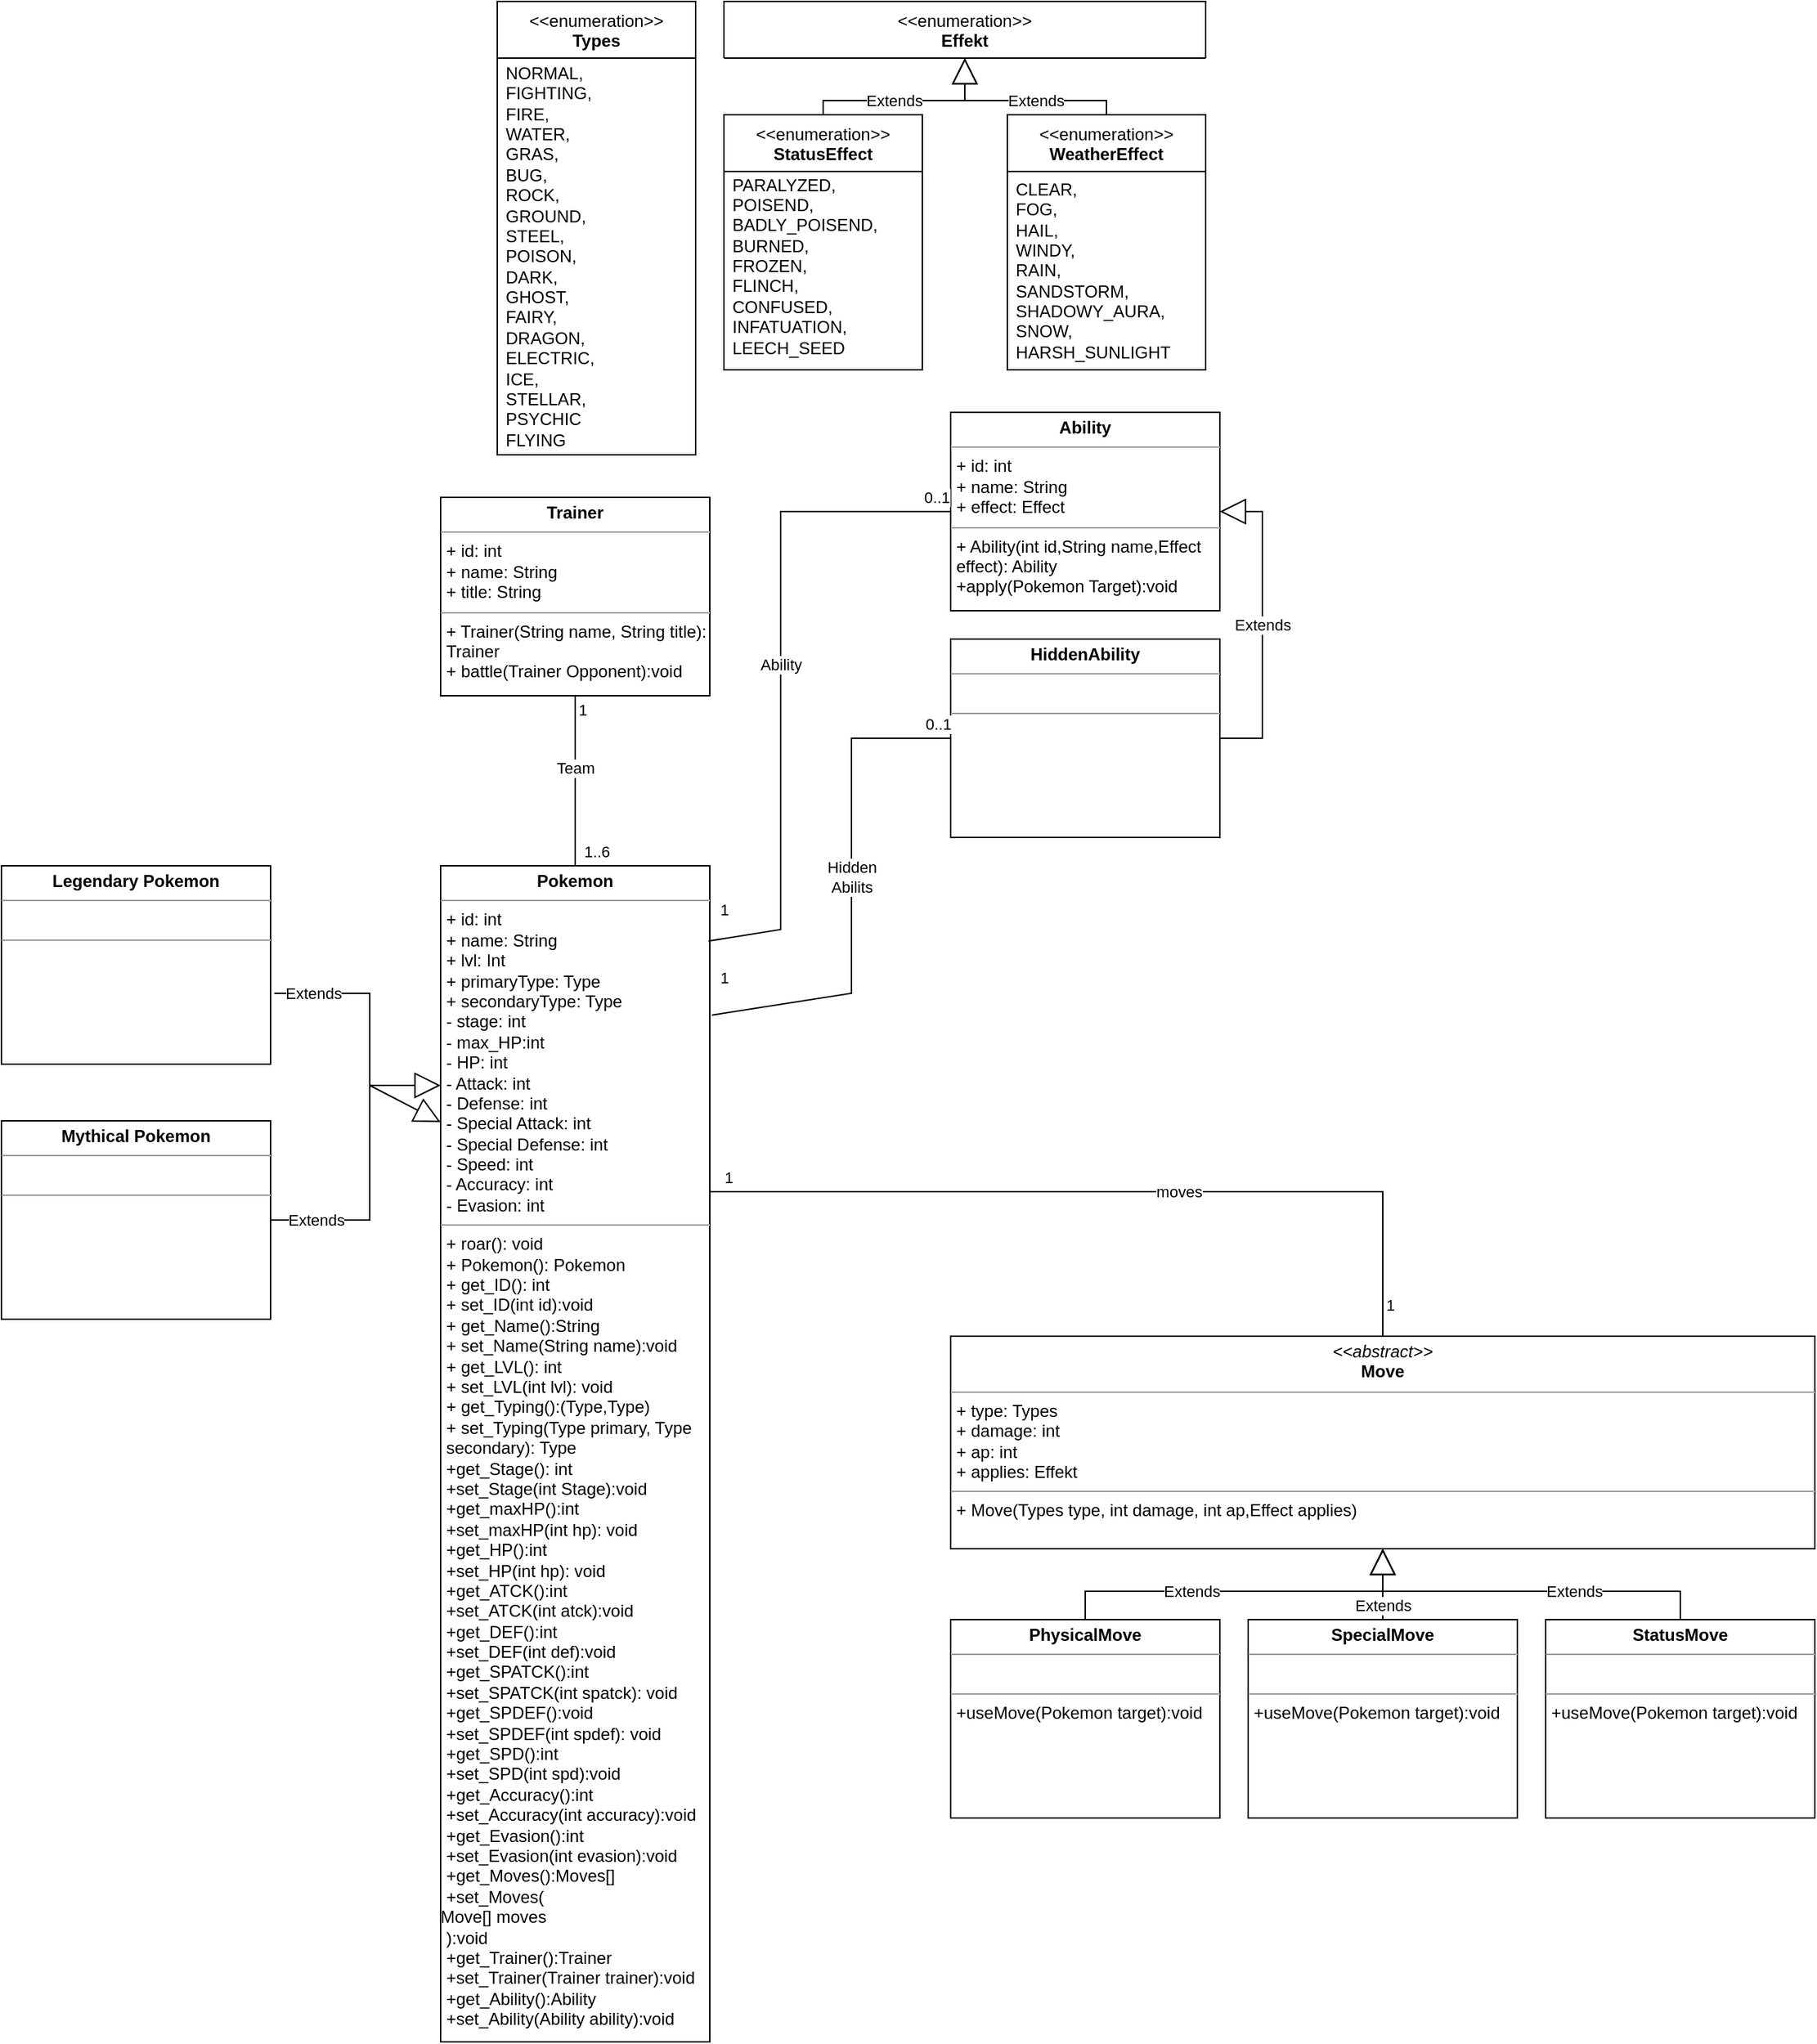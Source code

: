 <mxfile>
    <diagram name="Page-1" id="c4acf3e9-155e-7222-9cf6-157b1a14988f">
        <mxGraphModel dx="367" dy="886" grid="1" gridSize="10" guides="1" tooltips="1" connect="1" arrows="1" fold="1" page="1" pageScale="1" pageWidth="1200" pageHeight="1600" background="none" math="0" shadow="0">
            <root>
                <mxCell id="0"/>
                <mxCell id="1" parent="0"/>
                <mxCell id="8e0EUTz0Gyl777jGOd-I-1" value="&amp;lt;&amp;lt;enumeration&amp;gt;&amp;gt;&lt;br&gt;&lt;b&gt;Types&lt;/b&gt;" style="swimlane;fontStyle=0;align=center;verticalAlign=top;childLayout=stackLayout;horizontal=1;startSize=40;horizontalStack=0;resizeParent=1;resizeParentMax=0;resizeLast=0;collapsible=0;marginBottom=0;html=1;whiteSpace=wrap;" parent="1" vertex="1">
                    <mxGeometry x="360" y="120" width="140" height="320" as="geometry"/>
                </mxCell>
                <mxCell id="8e0EUTz0Gyl777jGOd-I-2" value="NORMAL,&lt;br&gt;FIGHTING,&lt;br&gt;FIRE,&lt;br&gt;WATER,&lt;br&gt;GRAS,&lt;br&gt;BUG,&lt;br&gt;ROCK,&lt;br&gt;GROUND,&lt;br&gt;STEEL,&lt;br&gt;POISON,&lt;br&gt;DARK,&lt;br&gt;GHOST,&lt;br&gt;FAIRY,&lt;br&gt;DRAGON,&lt;br&gt;ELECTRIC,&lt;br&gt;ICE,&lt;br&gt;STELLAR,&lt;br&gt;PSYCHIC&lt;br&gt;FLYING" style="text;html=1;strokeColor=none;fillColor=none;align=left;verticalAlign=middle;spacingLeft=4;spacingRight=4;overflow=hidden;rotatable=0;points=[[0,0.5],[1,0.5]];portConstraint=eastwest;whiteSpace=wrap;" parent="8e0EUTz0Gyl777jGOd-I-1" vertex="1">
                    <mxGeometry y="40" width="140" height="280" as="geometry"/>
                </mxCell>
                <mxCell id="8e0EUTz0Gyl777jGOd-I-7" value="&lt;p style=&quot;margin:0px;margin-top:4px;text-align:center;&quot;&gt;&lt;i&gt;&amp;lt;&amp;lt;abstract&amp;gt;&amp;gt;&lt;/i&gt;&lt;br&gt;&lt;b&gt;Move&lt;/b&gt;&lt;/p&gt;&lt;hr size=&quot;1&quot;&gt;&lt;p style=&quot;margin:0px;margin-left:4px;&quot;&gt;+ type: Types&lt;br&gt;+ damage: int&lt;/p&gt;&lt;p style=&quot;margin:0px;margin-left:4px;&quot;&gt;+ ap: int&lt;/p&gt;&lt;p style=&quot;margin:0px;margin-left:4px;&quot;&gt;+ applies: Effekt&lt;/p&gt;&lt;hr size=&quot;1&quot;&gt;&lt;p style=&quot;margin:0px;margin-left:4px;&quot;&gt;+ Move(Types type, int damage, int ap,Effect applies)&lt;/p&gt;" style="verticalAlign=top;align=left;overflow=fill;html=1;whiteSpace=wrap;" parent="1" vertex="1">
                    <mxGeometry x="680" y="1062" width="610" height="150" as="geometry"/>
                </mxCell>
                <mxCell id="8e0EUTz0Gyl777jGOd-I-8" value="&amp;lt;&amp;lt;enumeration&amp;gt;&amp;gt;&lt;br&gt;&lt;b&gt;Effekt&lt;/b&gt;" style="swimlane;fontStyle=0;align=center;verticalAlign=top;childLayout=stackLayout;horizontal=1;startSize=40;horizontalStack=0;resizeParent=1;resizeParentMax=0;resizeLast=0;collapsible=0;marginBottom=0;html=1;whiteSpace=wrap;" parent="1" vertex="1">
                    <mxGeometry x="520" y="120" width="340" height="40" as="geometry"/>
                </mxCell>
                <mxCell id="8e0EUTz0Gyl777jGOd-I-10" value="&amp;lt;&amp;lt;enumeration&amp;gt;&amp;gt;&lt;br&gt;&lt;b&gt;StatusEffect&lt;/b&gt;" style="swimlane;fontStyle=0;align=center;verticalAlign=top;childLayout=stackLayout;horizontal=1;startSize=40;horizontalStack=0;resizeParent=1;resizeParentMax=0;resizeLast=0;collapsible=0;marginBottom=0;html=1;whiteSpace=wrap;" parent="1" vertex="1">
                    <mxGeometry x="520" y="200" width="140" height="180" as="geometry"/>
                </mxCell>
                <mxCell id="8e0EUTz0Gyl777jGOd-I-11" value="PARALYZED,&lt;br&gt;POISEND,&lt;br&gt;BADLY_POISEND,&lt;br&gt;BURNED,&lt;br&gt;FROZEN,&lt;br&gt;FLINCH,&lt;br&gt;CONFUSED,&lt;br&gt;INFATUATION,&lt;br&gt;LEECH_SEED&lt;br&gt;&lt;div&gt;&lt;br&gt;&lt;/div&gt;" style="text;html=1;strokeColor=none;fillColor=none;align=left;verticalAlign=middle;spacingLeft=4;spacingRight=4;overflow=hidden;rotatable=0;points=[[0,0.5],[1,0.5]];portConstraint=eastwest;whiteSpace=wrap;" parent="8e0EUTz0Gyl777jGOd-I-10" vertex="1">
                    <mxGeometry y="40" width="140" height="140" as="geometry"/>
                </mxCell>
                <mxCell id="8e0EUTz0Gyl777jGOd-I-12" value="Extends" style="endArrow=block;endSize=16;endFill=0;html=1;rounded=0;exitX=0.5;exitY=0;exitDx=0;exitDy=0;" parent="1" source="8e0EUTz0Gyl777jGOd-I-10" edge="1">
                    <mxGeometry x="-0.143" width="160" relative="1" as="geometry">
                        <mxPoint x="650" y="300" as="sourcePoint"/>
                        <mxPoint x="690" y="160" as="targetPoint"/>
                        <Array as="points">
                            <mxPoint x="590" y="190"/>
                            <mxPoint x="690" y="190"/>
                        </Array>
                        <mxPoint as="offset"/>
                    </mxGeometry>
                </mxCell>
                <mxCell id="8e0EUTz0Gyl777jGOd-I-13" value="&amp;lt;&amp;lt;enumeration&amp;gt;&amp;gt;&lt;br&gt;&lt;b&gt;WeatherEffect&lt;/b&gt;" style="swimlane;fontStyle=0;align=center;verticalAlign=top;childLayout=stackLayout;horizontal=1;startSize=40;horizontalStack=0;resizeParent=1;resizeParentMax=0;resizeLast=0;collapsible=0;marginBottom=0;html=1;whiteSpace=wrap;" parent="1" vertex="1">
                    <mxGeometry x="720" y="200" width="140" height="180" as="geometry"/>
                </mxCell>
                <mxCell id="8e0EUTz0Gyl777jGOd-I-14" value="CLEAR,&lt;br&gt;FOG,&lt;br&gt;HAIL,&lt;br&gt;WINDY,&lt;br&gt;RAIN,&lt;br&gt;SANDSTORM,&lt;br&gt;SHADOWY_AURA,&lt;br&gt;SNOW,&lt;br&gt;HARSH_SUNLIGHT" style="text;html=1;strokeColor=none;fillColor=none;align=left;verticalAlign=middle;spacingLeft=4;spacingRight=4;overflow=hidden;rotatable=0;points=[[0,0.5],[1,0.5]];portConstraint=eastwest;whiteSpace=wrap;" parent="8e0EUTz0Gyl777jGOd-I-13" vertex="1">
                    <mxGeometry y="40" width="140" height="140" as="geometry"/>
                </mxCell>
                <mxCell id="8e0EUTz0Gyl777jGOd-I-15" value="Extends" style="endArrow=block;endSize=16;endFill=0;html=1;rounded=0;exitX=0.5;exitY=0;exitDx=0;exitDy=0;entryX=0.5;entryY=1;entryDx=0;entryDy=0;" parent="1" source="8e0EUTz0Gyl777jGOd-I-13" target="8e0EUTz0Gyl777jGOd-I-8" edge="1">
                    <mxGeometry x="-0.143" width="160" relative="1" as="geometry">
                        <mxPoint x="770" y="390" as="sourcePoint"/>
                        <mxPoint x="690" y="220" as="targetPoint"/>
                        <Array as="points">
                            <mxPoint x="790" y="190"/>
                            <mxPoint x="690" y="190"/>
                        </Array>
                        <mxPoint as="offset"/>
                    </mxGeometry>
                </mxCell>
                <mxCell id="8e0EUTz0Gyl777jGOd-I-16" value="&lt;p style=&quot;margin:0px;margin-top:4px;text-align:center;&quot;&gt;&lt;b&gt;PhysicalMove&lt;/b&gt;&lt;/p&gt;&lt;hr size=&quot;1&quot;&gt;&lt;p style=&quot;margin:0px;margin-left:4px;&quot;&gt;&lt;br&gt;&lt;/p&gt;&lt;hr size=&quot;1&quot;&gt;&lt;p style=&quot;margin:0px;margin-left:4px;&quot;&gt;+useMove(Pokemon target):void&lt;/p&gt;" style="verticalAlign=top;align=left;overflow=fill;html=1;whiteSpace=wrap;" parent="1" vertex="1">
                    <mxGeometry x="680" y="1262" width="190" height="140" as="geometry"/>
                </mxCell>
                <mxCell id="8e0EUTz0Gyl777jGOd-I-17" value="&lt;p style=&quot;margin:0px;margin-top:4px;text-align:center;&quot;&gt;&lt;b&gt;SpecialMove&lt;/b&gt;&lt;/p&gt;&lt;hr size=&quot;1&quot;&gt;&lt;p style=&quot;margin:0px;margin-left:4px;&quot;&gt;&lt;br&gt;&lt;/p&gt;&lt;hr size=&quot;1&quot;&gt;&lt;p style=&quot;margin:0px;margin-left:4px;&quot;&gt;+useMove(Pokemon target):void&lt;br&gt;&lt;/p&gt;" style="verticalAlign=top;align=left;overflow=fill;html=1;whiteSpace=wrap;" parent="1" vertex="1">
                    <mxGeometry x="890" y="1262" width="190" height="140" as="geometry"/>
                </mxCell>
                <mxCell id="8e0EUTz0Gyl777jGOd-I-18" value="&lt;p style=&quot;margin:0px;margin-top:4px;text-align:center;&quot;&gt;&lt;b&gt;StatusMove&lt;/b&gt;&lt;/p&gt;&lt;hr size=&quot;1&quot;&gt;&lt;p style=&quot;margin:0px;margin-left:4px;&quot;&gt;&lt;br&gt;&lt;/p&gt;&lt;hr size=&quot;1&quot;&gt;&lt;p style=&quot;margin:0px;margin-left:4px;&quot;&gt;+useMove(Pokemon target):void&lt;br&gt;&lt;/p&gt;" style="verticalAlign=top;align=left;overflow=fill;html=1;whiteSpace=wrap;" parent="1" vertex="1">
                    <mxGeometry x="1100" y="1262" width="190" height="140" as="geometry"/>
                </mxCell>
                <mxCell id="8e0EUTz0Gyl777jGOd-I-19" value="Extends" style="endArrow=block;endSize=16;endFill=0;html=1;rounded=0;exitX=0.5;exitY=0;exitDx=0;exitDy=0;entryX=0.5;entryY=1;entryDx=0;entryDy=0;" parent="1" source="8e0EUTz0Gyl777jGOd-I-16" target="8e0EUTz0Gyl777jGOd-I-7" edge="1">
                    <mxGeometry x="-0.269" width="160" relative="1" as="geometry">
                        <mxPoint x="820" y="1292" as="sourcePoint"/>
                        <mxPoint x="980" y="1292" as="targetPoint"/>
                        <Array as="points">
                            <mxPoint x="775" y="1242"/>
                            <mxPoint x="985" y="1242"/>
                        </Array>
                        <mxPoint as="offset"/>
                    </mxGeometry>
                </mxCell>
                <mxCell id="8e0EUTz0Gyl777jGOd-I-20" value="" style="endArrow=block;endSize=16;endFill=0;html=1;rounded=0;exitX=0.5;exitY=0;exitDx=0;exitDy=0;" parent="1" source="8e0EUTz0Gyl777jGOd-I-17" edge="1">
                    <mxGeometry width="160" relative="1" as="geometry">
                        <mxPoint x="820" y="1292" as="sourcePoint"/>
                        <mxPoint x="985" y="1212" as="targetPoint"/>
                    </mxGeometry>
                </mxCell>
                <mxCell id="8e0EUTz0Gyl777jGOd-I-22" value="Extends" style="edgeLabel;html=1;align=center;verticalAlign=middle;resizable=0;points=[];" parent="8e0EUTz0Gyl777jGOd-I-20" vertex="1" connectable="0">
                    <mxGeometry x="-0.468" relative="1" as="geometry">
                        <mxPoint y="3" as="offset"/>
                    </mxGeometry>
                </mxCell>
                <mxCell id="8e0EUTz0Gyl777jGOd-I-21" value="Extends" style="endArrow=block;endSize=16;endFill=0;html=1;rounded=0;exitX=0.5;exitY=0;exitDx=0;exitDy=0;entryX=0.5;entryY=1;entryDx=0;entryDy=0;" parent="1" source="8e0EUTz0Gyl777jGOd-I-18" target="8e0EUTz0Gyl777jGOd-I-7" edge="1">
                    <mxGeometry x="-0.269" width="160" relative="1" as="geometry">
                        <mxPoint x="820" y="1292" as="sourcePoint"/>
                        <mxPoint x="980" y="1212" as="targetPoint"/>
                        <Array as="points">
                            <mxPoint x="1195" y="1242"/>
                            <mxPoint x="985" y="1242"/>
                        </Array>
                        <mxPoint as="offset"/>
                    </mxGeometry>
                </mxCell>
                <mxCell id="8e0EUTz0Gyl777jGOd-I-23" value="&lt;p style=&quot;margin:0px;margin-top:4px;text-align:center;&quot;&gt;&lt;b&gt;Pokemon&lt;/b&gt;&lt;/p&gt;&lt;hr size=&quot;1&quot;&gt;&lt;p style=&quot;margin:0px;margin-left:4px;&quot;&gt;+ id: int&lt;/p&gt;&lt;p style=&quot;margin:0px;margin-left:4px;&quot;&gt;+ name: String&lt;/p&gt;&lt;p style=&quot;margin:0px;margin-left:4px;&quot;&gt;+ lvl: Int&lt;br&gt;+ primaryType: Type&lt;/p&gt;&lt;p style=&quot;margin:0px;margin-left:4px;&quot;&gt;+ secondaryType: Type&lt;/p&gt;&lt;p style=&quot;margin:0px;margin-left:4px;&quot;&gt;- stage: int&lt;/p&gt;&lt;p style=&quot;margin:0px;margin-left:4px;&quot;&gt;- max_HP:int&lt;/p&gt;&lt;p style=&quot;margin:0px;margin-left:4px;&quot;&gt;&lt;span style=&quot;background-color: initial;&quot;&gt;- HP: int&lt;/span&gt;&lt;/p&gt;&lt;p style=&quot;margin: 0px 0px 0px 4px;&quot;&gt;- Attack: int&lt;/p&gt;&lt;p style=&quot;margin: 0px 0px 0px 4px;&quot;&gt;- Defense: int&lt;/p&gt;&lt;p style=&quot;margin: 0px 0px 0px 4px;&quot;&gt;- Special Attack: int&lt;/p&gt;&lt;p style=&quot;margin: 0px 0px 0px 4px;&quot;&gt;- Special Defense: int&lt;/p&gt;&lt;p style=&quot;margin: 0px 0px 0px 4px;&quot;&gt;- Speed: int&lt;/p&gt;&lt;p style=&quot;margin: 0px 0px 0px 4px;&quot;&gt;- Accuracy: int&lt;/p&gt;&lt;p style=&quot;margin: 0px 0px 0px 4px;&quot;&gt;- Evasion: int&lt;/p&gt;&lt;hr size=&quot;1&quot;&gt;&lt;p style=&quot;margin:0px;margin-left:4px;&quot;&gt;+ roar(): void&lt;/p&gt;&lt;p style=&quot;margin:0px;margin-left:4px;&quot;&gt;+ Pokemon(): Pokemon&lt;/p&gt;&lt;p style=&quot;margin:0px;margin-left:4px;&quot;&gt;+ get_ID(): int&lt;/p&gt;&lt;p style=&quot;margin:0px;margin-left:4px;&quot;&gt;+ set_ID(int id):void&lt;/p&gt;&lt;p style=&quot;margin:0px;margin-left:4px;&quot;&gt;+ get_Name():String&lt;/p&gt;&lt;p style=&quot;margin:0px;margin-left:4px;&quot;&gt;+ set_Name(String name):void&lt;/p&gt;&lt;p style=&quot;margin:0px;margin-left:4px;&quot;&gt;+ get_LVL(): int&lt;/p&gt;&lt;p style=&quot;margin:0px;margin-left:4px;&quot;&gt;+ set_LVL(int lvl): void&lt;/p&gt;&lt;p style=&quot;margin:0px;margin-left:4px;&quot;&gt;+ get_Typing():(Type,Type)&lt;/p&gt;&lt;p style=&quot;margin:0px;margin-left:4px;&quot;&gt;+ set_Typing(Type primary, Type secondary): Type&lt;/p&gt;&lt;p style=&quot;margin:0px;margin-left:4px;&quot;&gt;+get_Stage(): int&lt;/p&gt;&lt;p style=&quot;margin:0px;margin-left:4px;&quot;&gt;+set_Stage(int Stage):void&lt;/p&gt;&lt;p style=&quot;margin:0px;margin-left:4px;&quot;&gt;+get_maxHP():int&lt;/p&gt;&lt;p style=&quot;margin:0px;margin-left:4px;&quot;&gt;+set_maxHP(int hp): void&lt;/p&gt;&lt;p style=&quot;margin:0px;margin-left:4px;&quot;&gt;+get_HP():int&lt;/p&gt;&lt;p style=&quot;margin:0px;margin-left:4px;&quot;&gt;+set_HP(int hp): void&lt;/p&gt;&lt;p style=&quot;margin:0px;margin-left:4px;&quot;&gt;+get_ATCK():int&lt;/p&gt;&lt;p style=&quot;margin:0px;margin-left:4px;&quot;&gt;+set_ATCK(int atck):void&lt;/p&gt;&lt;p style=&quot;margin:0px;margin-left:4px;&quot;&gt;+get_DEF():int&lt;/p&gt;&lt;p style=&quot;margin:0px;margin-left:4px;&quot;&gt;+set_DEF(int def):void&lt;/p&gt;&lt;p style=&quot;margin:0px;margin-left:4px;&quot;&gt;+get_SPATCK():int&lt;/p&gt;&lt;p style=&quot;margin:0px;margin-left:4px;&quot;&gt;+set_SPATCK(int spatck): void&lt;/p&gt;&lt;p style=&quot;margin:0px;margin-left:4px;&quot;&gt;+get_SPDEF():void&lt;/p&gt;&lt;p style=&quot;margin:0px;margin-left:4px;&quot;&gt;+set_SPDEF(int spdef): void&lt;/p&gt;&lt;p style=&quot;margin:0px;margin-left:4px;&quot;&gt;+get_SPD():int&lt;/p&gt;&lt;p style=&quot;margin:0px;margin-left:4px;&quot;&gt;+set_SPD(int spd):void&lt;/p&gt;&lt;p style=&quot;margin:0px;margin-left:4px;&quot;&gt;+get_Accuracy():int&lt;/p&gt;&lt;p style=&quot;margin:0px;margin-left:4px;&quot;&gt;+set_Accuracy(int accuracy):void&lt;/p&gt;&lt;p style=&quot;margin:0px;margin-left:4px;&quot;&gt;+get_Evasion():int&lt;/p&gt;&lt;p style=&quot;margin:0px;margin-left:4px;&quot;&gt;+set_Evasion(int evasion):void&lt;/p&gt;&lt;p style=&quot;margin:0px;margin-left:4px;&quot;&gt;+get_Moves():Moves[]&lt;/p&gt;&lt;p style=&quot;margin:0px;margin-left:4px;&quot;&gt;+set_Moves(&lt;/p&gt;Move[] moves&lt;p style=&quot;margin:0px;margin-left:4px;&quot;&gt;):void&lt;/p&gt;&lt;p style=&quot;margin:0px;margin-left:4px;&quot;&gt;+get_Trainer():Trainer&lt;/p&gt;&lt;p style=&quot;margin:0px;margin-left:4px;&quot;&gt;+set_Trainer(Trainer trainer):void&lt;/p&gt;&lt;p style=&quot;margin:0px;margin-left:4px;&quot;&gt;+get_Ability():Ability&lt;/p&gt;&lt;p style=&quot;margin:0px;margin-left:4px;&quot;&gt;+set_Ability(Ability ability):void&lt;/p&gt;" style="verticalAlign=top;align=left;overflow=fill;html=1;whiteSpace=wrap;" parent="1" vertex="1">
                    <mxGeometry x="320" y="730" width="190" height="830" as="geometry"/>
                </mxCell>
                <mxCell id="vzl2dJ7_pco49igL7FVM-17" value="" style="endArrow=none;html=1;rounded=0;exitX=0.5;exitY=0;exitDx=0;exitDy=0;" parent="1" source="8e0EUTz0Gyl777jGOd-I-7" edge="1">
                    <mxGeometry width="50" height="50" relative="1" as="geometry">
                        <mxPoint x="710" y="980" as="sourcePoint"/>
                        <mxPoint x="510" y="960" as="targetPoint"/>
                        <Array as="points">
                            <mxPoint x="985" y="960"/>
                            <mxPoint x="600" y="960"/>
                        </Array>
                    </mxGeometry>
                </mxCell>
                <mxCell id="vzl2dJ7_pco49igL7FVM-18" value="moves" style="edgeLabel;html=1;align=center;verticalAlign=middle;resizable=0;points=[];" parent="vzl2dJ7_pco49igL7FVM-17" vertex="1" connectable="0">
                    <mxGeometry x="-0.038" y="-1" relative="1" as="geometry">
                        <mxPoint x="31" y="1" as="offset"/>
                    </mxGeometry>
                </mxCell>
                <mxCell id="vzl2dJ7_pco49igL7FVM-19" value="1" style="edgeLabel;html=1;align=center;verticalAlign=middle;resizable=0;points=[];" parent="vzl2dJ7_pco49igL7FVM-17" vertex="1" connectable="0">
                    <mxGeometry x="0.908" y="1" relative="1" as="geometry">
                        <mxPoint x="-14" y="-11" as="offset"/>
                    </mxGeometry>
                </mxCell>
                <mxCell id="vzl2dJ7_pco49igL7FVM-20" value="1" style="edgeLabel;html=1;align=center;verticalAlign=middle;resizable=0;points=[];" parent="vzl2dJ7_pco49igL7FVM-17" vertex="1" connectable="0">
                    <mxGeometry x="-0.923" relative="1" as="geometry">
                        <mxPoint x="5" as="offset"/>
                    </mxGeometry>
                </mxCell>
                <mxCell id="vzl2dJ7_pco49igL7FVM-21" value="&lt;p style=&quot;margin:0px;margin-top:4px;text-align:center;&quot;&gt;&lt;b&gt;Legendary Pokemon&lt;/b&gt;&lt;/p&gt;&lt;hr size=&quot;1&quot;&gt;&lt;p style=&quot;margin:0px;margin-left:4px;&quot;&gt;&lt;br&gt;&lt;/p&gt;&lt;hr size=&quot;1&quot;&gt;&lt;p style=&quot;margin:0px;margin-left:4px;&quot;&gt;&lt;br&gt;&lt;/p&gt;" style="verticalAlign=top;align=left;overflow=fill;html=1;whiteSpace=wrap;" parent="1" vertex="1">
                    <mxGeometry x="10" y="730" width="190" height="140" as="geometry"/>
                </mxCell>
                <mxCell id="vzl2dJ7_pco49igL7FVM-22" value="&lt;p style=&quot;margin:0px;margin-top:4px;text-align:center;&quot;&gt;&lt;b&gt;Mythical Pokemon&lt;/b&gt;&lt;/p&gt;&lt;hr size=&quot;1&quot;&gt;&lt;p style=&quot;margin:0px;margin-left:4px;&quot;&gt;&lt;br&gt;&lt;/p&gt;&lt;hr size=&quot;1&quot;&gt;&lt;p style=&quot;margin:0px;margin-left:4px;&quot;&gt;&lt;br&gt;&lt;/p&gt;" style="verticalAlign=top;align=left;overflow=fill;html=1;whiteSpace=wrap;" parent="1" vertex="1">
                    <mxGeometry x="10" y="910" width="190" height="140" as="geometry"/>
                </mxCell>
                <mxCell id="vzl2dJ7_pco49igL7FVM-27" value="" style="endArrow=block;endSize=16;endFill=0;html=1;rounded=0;exitX=1.014;exitY=0.643;exitDx=0;exitDy=0;exitPerimeter=0;" parent="1" source="vzl2dJ7_pco49igL7FVM-21" edge="1">
                    <mxGeometry width="160" relative="1" as="geometry">
                        <mxPoint x="160" y="1255" as="sourcePoint"/>
                        <mxPoint x="320" y="885" as="targetPoint"/>
                        <Array as="points">
                            <mxPoint x="270" y="820"/>
                            <mxPoint x="270" y="885"/>
                        </Array>
                    </mxGeometry>
                </mxCell>
                <mxCell id="vzl2dJ7_pco49igL7FVM-28" value="Extends" style="edgeLabel;html=1;align=center;verticalAlign=middle;resizable=0;points=[];" parent="vzl2dJ7_pco49igL7FVM-27" vertex="1" connectable="0">
                    <mxGeometry x="-0.468" relative="1" as="geometry">
                        <mxPoint x="-21" as="offset"/>
                    </mxGeometry>
                </mxCell>
                <mxCell id="vzl2dJ7_pco49igL7FVM-29" value="" style="endArrow=block;endSize=16;endFill=0;html=1;rounded=0;exitX=1;exitY=0.5;exitDx=0;exitDy=0;entryX=0;entryY=0.218;entryDx=0;entryDy=0;entryPerimeter=0;" parent="1" source="vzl2dJ7_pco49igL7FVM-22" target="8e0EUTz0Gyl777jGOd-I-23" edge="1">
                    <mxGeometry width="160" relative="1" as="geometry">
                        <mxPoint x="250" y="930" as="sourcePoint"/>
                        <mxPoint x="367" y="930" as="targetPoint"/>
                        <Array as="points">
                            <mxPoint x="270" y="980"/>
                            <mxPoint x="270" y="885"/>
                        </Array>
                    </mxGeometry>
                </mxCell>
                <mxCell id="vzl2dJ7_pco49igL7FVM-30" value="Extends" style="edgeLabel;html=1;align=center;verticalAlign=middle;resizable=0;points=[];" parent="vzl2dJ7_pco49igL7FVM-29" vertex="1" connectable="0">
                    <mxGeometry x="-0.468" relative="1" as="geometry">
                        <mxPoint x="-27" as="offset"/>
                    </mxGeometry>
                </mxCell>
                <mxCell id="vzl2dJ7_pco49igL7FVM-48" value="&lt;p style=&quot;margin:0px;margin-top:4px;text-align:center;&quot;&gt;&lt;b&gt;Trainer&lt;/b&gt;&lt;/p&gt;&lt;hr size=&quot;1&quot;&gt;&lt;p style=&quot;margin:0px;margin-left:4px;&quot;&gt;+ id: int&lt;/p&gt;&lt;p style=&quot;margin:0px;margin-left:4px;&quot;&gt;+ name: String&lt;/p&gt;&lt;p style=&quot;margin:0px;margin-left:4px;&quot;&gt;+ title: String&lt;/p&gt;&lt;hr size=&quot;1&quot;&gt;&lt;p style=&quot;margin:0px;margin-left:4px;&quot;&gt;+ Trainer(String name, String title): Trainer&lt;/p&gt;&lt;p style=&quot;margin:0px;margin-left:4px;&quot;&gt;&lt;span style=&quot;background-color: initial;&quot;&gt;+ battle(Trainer Opponent):void&lt;/span&gt;&lt;br&gt;&lt;/p&gt;" style="verticalAlign=top;align=left;overflow=fill;html=1;whiteSpace=wrap;" parent="1" vertex="1">
                    <mxGeometry x="320" y="470" width="190" height="140" as="geometry"/>
                </mxCell>
                <mxCell id="vzl2dJ7_pco49igL7FVM-49" value="&lt;p style=&quot;margin:0px;margin-top:4px;text-align:center;&quot;&gt;&lt;b&gt;Ability&lt;/b&gt;&lt;/p&gt;&lt;hr size=&quot;1&quot;&gt;&lt;p style=&quot;margin:0px;margin-left:4px;&quot;&gt;+ id: int&lt;/p&gt;&lt;p style=&quot;margin:0px;margin-left:4px;&quot;&gt;+ name: String&lt;/p&gt;&lt;p style=&quot;margin:0px;margin-left:4px;&quot;&gt;+ effect: Effect&lt;/p&gt;&lt;hr size=&quot;1&quot;&gt;&lt;p style=&quot;margin:0px;margin-left:4px;&quot;&gt;+ Ability(int id,String name,Effect effect): Ability&lt;/p&gt;&lt;p style=&quot;margin:0px;margin-left:4px;&quot;&gt;+apply(Pokemon Target):void&lt;/p&gt;" style="verticalAlign=top;align=left;overflow=fill;html=1;whiteSpace=wrap;" parent="1" vertex="1">
                    <mxGeometry x="680" y="410" width="190" height="140" as="geometry"/>
                </mxCell>
                <mxCell id="vzl2dJ7_pco49igL7FVM-50" value="&lt;p style=&quot;margin:0px;margin-top:4px;text-align:center;&quot;&gt;&lt;b&gt;HiddenAbility&lt;/b&gt;&lt;/p&gt;&lt;hr size=&quot;1&quot;&gt;&lt;p style=&quot;margin:0px;margin-left:4px;&quot;&gt;&lt;br&gt;&lt;/p&gt;&lt;hr size=&quot;1&quot;&gt;&lt;p style=&quot;margin:0px;margin-left:4px;&quot;&gt;&lt;br&gt;&lt;/p&gt;" style="verticalAlign=top;align=left;overflow=fill;html=1;whiteSpace=wrap;" parent="1" vertex="1">
                    <mxGeometry x="680" y="570" width="190" height="140" as="geometry"/>
                </mxCell>
                <mxCell id="vzl2dJ7_pco49igL7FVM-51" value="" style="endArrow=block;endSize=16;endFill=0;html=1;rounded=0;entryX=1;entryY=0.5;entryDx=0;entryDy=0;exitX=1;exitY=0.5;exitDx=0;exitDy=0;" parent="1" source="vzl2dJ7_pco49igL7FVM-50" target="vzl2dJ7_pco49igL7FVM-49" edge="1">
                    <mxGeometry width="160" relative="1" as="geometry">
                        <mxPoint x="1080" y="440" as="sourcePoint"/>
                        <mxPoint x="930" y="410" as="targetPoint"/>
                        <Array as="points">
                            <mxPoint x="900" y="640"/>
                            <mxPoint x="900" y="480"/>
                        </Array>
                    </mxGeometry>
                </mxCell>
                <mxCell id="vzl2dJ7_pco49igL7FVM-52" value="Extends" style="edgeLabel;html=1;align=center;verticalAlign=middle;resizable=0;points=[];" parent="vzl2dJ7_pco49igL7FVM-51" vertex="1" connectable="0">
                    <mxGeometry x="-0.468" relative="1" as="geometry">
                        <mxPoint y="-52" as="offset"/>
                    </mxGeometry>
                </mxCell>
                <mxCell id="vzl2dJ7_pco49igL7FVM-53" value="" style="endArrow=none;html=1;rounded=0;exitX=0.995;exitY=0.064;exitDx=0;exitDy=0;entryX=0;entryY=0.5;entryDx=0;entryDy=0;exitPerimeter=0;" parent="1" source="8e0EUTz0Gyl777jGOd-I-23" target="vzl2dJ7_pco49igL7FVM-49" edge="1">
                    <mxGeometry width="50" height="50" relative="1" as="geometry">
                        <mxPoint x="500" y="681" as="sourcePoint"/>
                        <mxPoint x="670" y="680" as="targetPoint"/>
                        <Array as="points">
                            <mxPoint x="560" y="775"/>
                            <mxPoint x="560" y="480"/>
                        </Array>
                    </mxGeometry>
                </mxCell>
                <mxCell id="vzl2dJ7_pco49igL7FVM-54" value="1" style="edgeLabel;html=1;align=center;verticalAlign=middle;resizable=0;points=[];" parent="vzl2dJ7_pco49igL7FVM-53" vertex="1" connectable="0">
                    <mxGeometry x="-0.38" y="-1" relative="1" as="geometry">
                        <mxPoint x="-41" y="79" as="offset"/>
                    </mxGeometry>
                </mxCell>
                <mxCell id="vzl2dJ7_pco49igL7FVM-55" value="0..1" style="edgeLabel;html=1;align=center;verticalAlign=middle;resizable=0;points=[];" parent="vzl2dJ7_pco49igL7FVM-53" vertex="1" connectable="0">
                    <mxGeometry x="0.569" y="2" relative="1" as="geometry">
                        <mxPoint x="90" y="-8" as="offset"/>
                    </mxGeometry>
                </mxCell>
                <mxCell id="vzl2dJ7_pco49igL7FVM-56" value="Ability" style="edgeLabel;html=1;align=center;verticalAlign=middle;resizable=0;points=[];" parent="vzl2dJ7_pco49igL7FVM-53" vertex="1" connectable="0">
                    <mxGeometry x="-0.02" relative="1" as="geometry">
                        <mxPoint y="-10" as="offset"/>
                    </mxGeometry>
                </mxCell>
                <mxCell id="vzl2dJ7_pco49igL7FVM-58" value="" style="endArrow=none;html=1;rounded=0;exitX=1.008;exitY=0.127;exitDx=0;exitDy=0;exitPerimeter=0;" parent="1" source="8e0EUTz0Gyl777jGOd-I-23" target="vzl2dJ7_pco49igL7FVM-50" edge="1">
                    <mxGeometry width="50" height="50" relative="1" as="geometry">
                        <mxPoint x="520" y="820" as="sourcePoint"/>
                        <mxPoint x="690" y="490" as="targetPoint"/>
                        <Array as="points">
                            <mxPoint x="610" y="820"/>
                            <mxPoint x="610" y="640"/>
                        </Array>
                    </mxGeometry>
                </mxCell>
                <mxCell id="vzl2dJ7_pco49igL7FVM-59" value="1" style="edgeLabel;html=1;align=center;verticalAlign=middle;resizable=0;points=[];" parent="vzl2dJ7_pco49igL7FVM-58" vertex="1" connectable="0">
                    <mxGeometry x="-0.38" y="-1" relative="1" as="geometry">
                        <mxPoint x="-91" y="-2" as="offset"/>
                    </mxGeometry>
                </mxCell>
                <mxCell id="vzl2dJ7_pco49igL7FVM-61" value="Hidden&lt;br&gt;Abilits" style="edgeLabel;html=1;align=center;verticalAlign=middle;resizable=0;points=[];" parent="vzl2dJ7_pco49igL7FVM-58" vertex="1" connectable="0">
                    <mxGeometry x="-0.02" relative="1" as="geometry">
                        <mxPoint y="-10" as="offset"/>
                    </mxGeometry>
                </mxCell>
                <mxCell id="vzl2dJ7_pco49igL7FVM-62" value="0..1" style="edgeLabel;html=1;align=center;verticalAlign=middle;resizable=0;points=[];" parent="vzl2dJ7_pco49igL7FVM-58" vertex="1" connectable="0">
                    <mxGeometry x="0.852" y="-1" relative="1" as="geometry">
                        <mxPoint x="16" y="-11" as="offset"/>
                    </mxGeometry>
                </mxCell>
                <mxCell id="vzl2dJ7_pco49igL7FVM-63" value="" style="endArrow=none;html=1;rounded=0;exitX=0.5;exitY=0;exitDx=0;exitDy=0;entryX=0.5;entryY=1;entryDx=0;entryDy=0;" parent="1" source="8e0EUTz0Gyl777jGOd-I-23" target="vzl2dJ7_pco49igL7FVM-48" edge="1">
                    <mxGeometry width="50" height="50" relative="1" as="geometry">
                        <mxPoint x="520" y="785" as="sourcePoint"/>
                        <mxPoint x="690" y="490" as="targetPoint"/>
                        <Array as="points"/>
                    </mxGeometry>
                </mxCell>
                <mxCell id="vzl2dJ7_pco49igL7FVM-64" value="1..6" style="edgeLabel;html=1;align=center;verticalAlign=middle;resizable=0;points=[];" parent="vzl2dJ7_pco49igL7FVM-63" vertex="1" connectable="0">
                    <mxGeometry x="-0.38" y="-1" relative="1" as="geometry">
                        <mxPoint x="14" y="27" as="offset"/>
                    </mxGeometry>
                </mxCell>
                <mxCell id="vzl2dJ7_pco49igL7FVM-65" value="1" style="edgeLabel;html=1;align=center;verticalAlign=middle;resizable=0;points=[];" parent="vzl2dJ7_pco49igL7FVM-63" vertex="1" connectable="0">
                    <mxGeometry x="0.569" y="2" relative="1" as="geometry">
                        <mxPoint x="7" y="-16" as="offset"/>
                    </mxGeometry>
                </mxCell>
                <mxCell id="vzl2dJ7_pco49igL7FVM-66" value="Team" style="edgeLabel;html=1;align=center;verticalAlign=middle;resizable=0;points=[];" parent="vzl2dJ7_pco49igL7FVM-63" vertex="1" connectable="0">
                    <mxGeometry x="-0.02" relative="1" as="geometry">
                        <mxPoint y="-10" as="offset"/>
                    </mxGeometry>
                </mxCell>
            </root>
        </mxGraphModel>
    </diagram>
</mxfile>